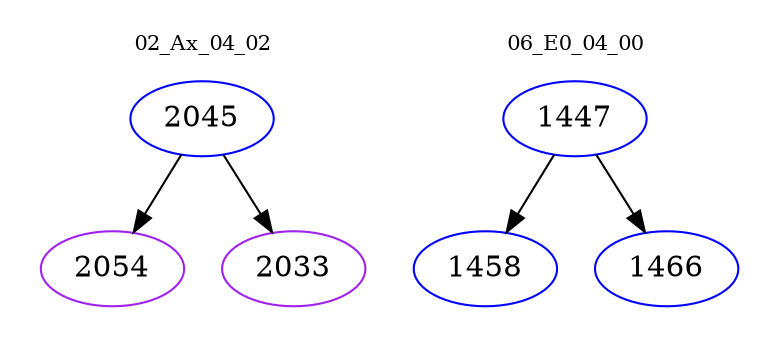 digraph{
subgraph cluster_0 {
color = white
label = "02_Ax_04_02";
fontsize=10;
T0_2045 [label="2045", color="blue"]
T0_2045 -> T0_2054 [color="black"]
T0_2054 [label="2054", color="purple"]
T0_2045 -> T0_2033 [color="black"]
T0_2033 [label="2033", color="purple"]
}
subgraph cluster_1 {
color = white
label = "06_E0_04_00";
fontsize=10;
T1_1447 [label="1447", color="blue"]
T1_1447 -> T1_1458 [color="black"]
T1_1458 [label="1458", color="blue"]
T1_1447 -> T1_1466 [color="black"]
T1_1466 [label="1466", color="blue"]
}
}
